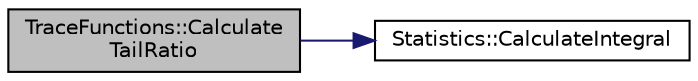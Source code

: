 digraph "TraceFunctions::CalculateTailRatio"
{
  edge [fontname="Helvetica",fontsize="10",labelfontname="Helvetica",labelfontsize="10"];
  node [fontname="Helvetica",fontsize="10",shape=record];
  rankdir="LR";
  Node1 [label="TraceFunctions::Calculate\lTailRatio",height=0.2,width=0.4,color="black", fillcolor="grey75", style="filled", fontcolor="black"];
  Node1 -> Node2 [color="midnightblue",fontsize="10",style="solid",fontname="Helvetica"];
  Node2 [label="Statistics::CalculateIntegral",height=0.2,width=0.4,color="black", fillcolor="white", style="filled",URL="$d4/d06/namespace_statistics.html#a4aabbd7b3dd2f7463c51f1a74f0efe33",tooltip="Do a quick and simple integration of the provided data using the trapezoidal rule. We will not be subtracting the baseline or anything like that to keep things general. "];
}
